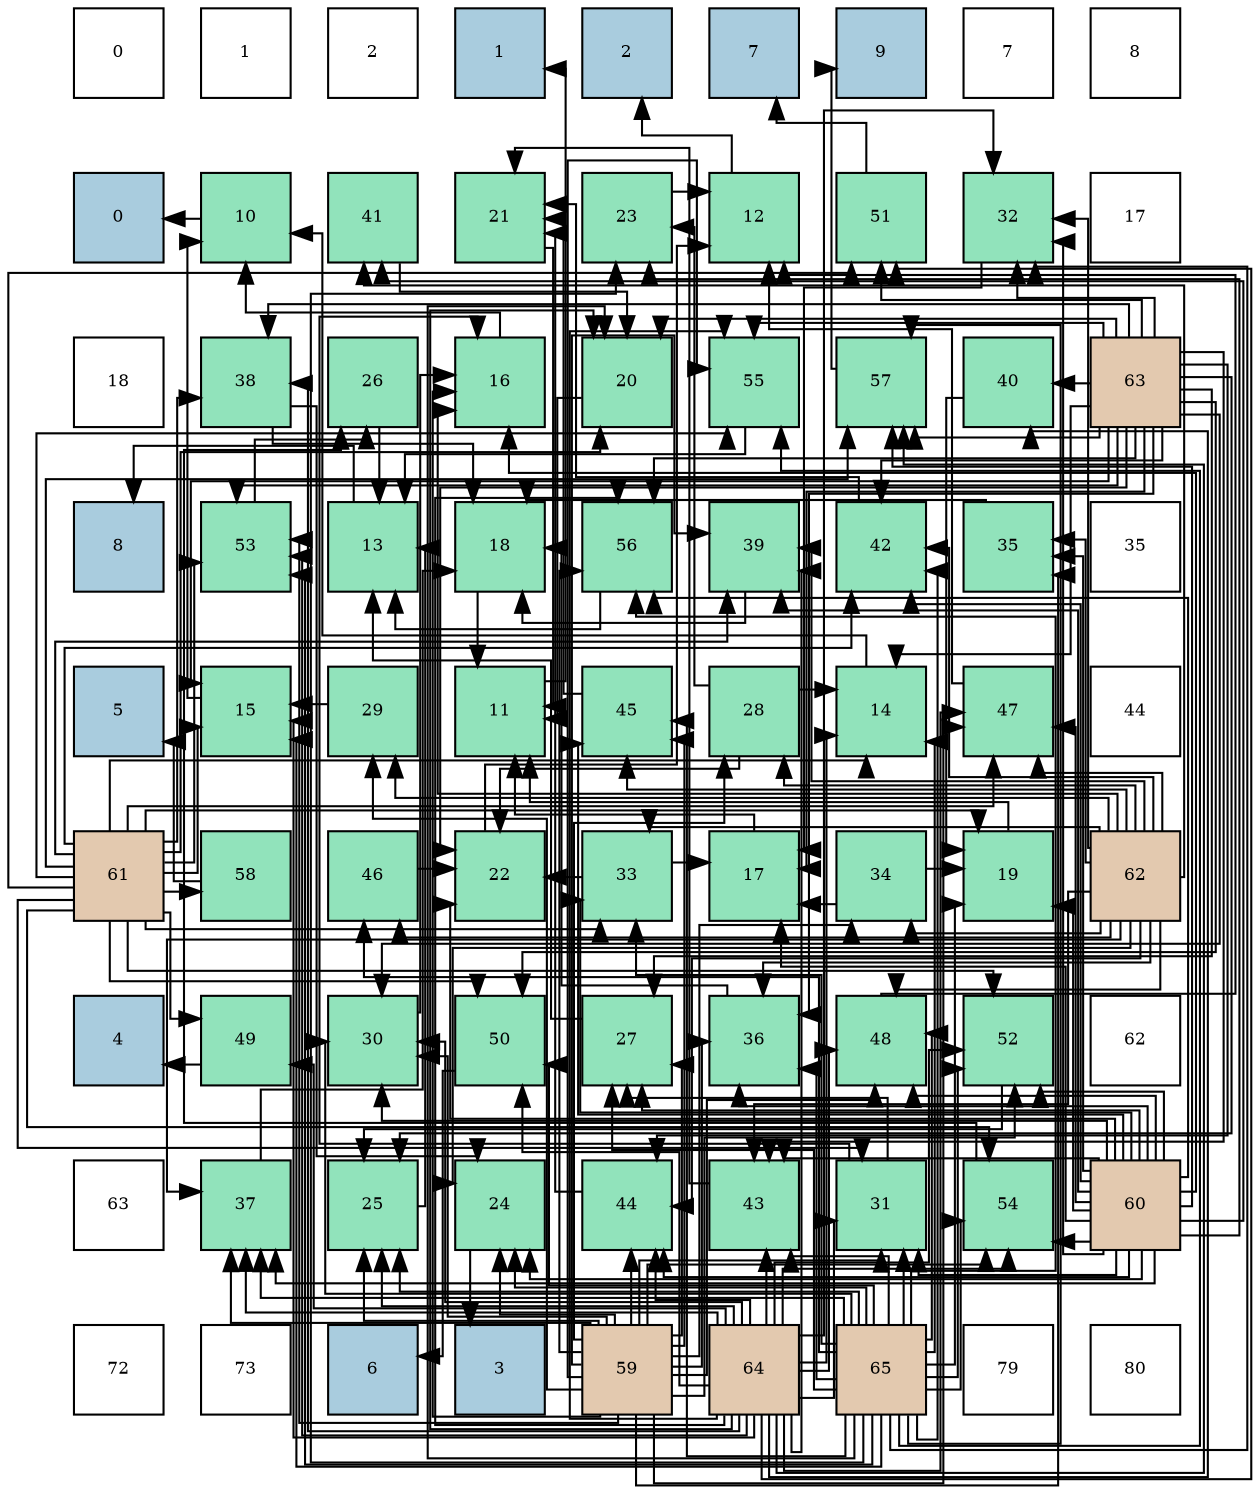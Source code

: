 digraph layout{
 rankdir=TB;
 splines=ortho;
 node [style=filled shape=square fixedsize=true width=0.6];
0[label="0", fontsize=8, fillcolor="#ffffff"];
1[label="1", fontsize=8, fillcolor="#ffffff"];
2[label="2", fontsize=8, fillcolor="#ffffff"];
3[label="1", fontsize=8, fillcolor="#a9ccde"];
4[label="2", fontsize=8, fillcolor="#a9ccde"];
5[label="7", fontsize=8, fillcolor="#a9ccde"];
6[label="9", fontsize=8, fillcolor="#a9ccde"];
7[label="7", fontsize=8, fillcolor="#ffffff"];
8[label="8", fontsize=8, fillcolor="#ffffff"];
9[label="0", fontsize=8, fillcolor="#a9ccde"];
10[label="10", fontsize=8, fillcolor="#91e3bb"];
11[label="41", fontsize=8, fillcolor="#91e3bb"];
12[label="21", fontsize=8, fillcolor="#91e3bb"];
13[label="23", fontsize=8, fillcolor="#91e3bb"];
14[label="12", fontsize=8, fillcolor="#91e3bb"];
15[label="51", fontsize=8, fillcolor="#91e3bb"];
16[label="32", fontsize=8, fillcolor="#91e3bb"];
17[label="17", fontsize=8, fillcolor="#ffffff"];
18[label="18", fontsize=8, fillcolor="#ffffff"];
19[label="38", fontsize=8, fillcolor="#91e3bb"];
20[label="26", fontsize=8, fillcolor="#91e3bb"];
21[label="16", fontsize=8, fillcolor="#91e3bb"];
22[label="20", fontsize=8, fillcolor="#91e3bb"];
23[label="55", fontsize=8, fillcolor="#91e3bb"];
24[label="57", fontsize=8, fillcolor="#91e3bb"];
25[label="40", fontsize=8, fillcolor="#91e3bb"];
26[label="63", fontsize=8, fillcolor="#e3c9af"];
27[label="8", fontsize=8, fillcolor="#a9ccde"];
28[label="53", fontsize=8, fillcolor="#91e3bb"];
29[label="13", fontsize=8, fillcolor="#91e3bb"];
30[label="18", fontsize=8, fillcolor="#91e3bb"];
31[label="56", fontsize=8, fillcolor="#91e3bb"];
32[label="39", fontsize=8, fillcolor="#91e3bb"];
33[label="42", fontsize=8, fillcolor="#91e3bb"];
34[label="35", fontsize=8, fillcolor="#91e3bb"];
35[label="35", fontsize=8, fillcolor="#ffffff"];
36[label="5", fontsize=8, fillcolor="#a9ccde"];
37[label="15", fontsize=8, fillcolor="#91e3bb"];
38[label="29", fontsize=8, fillcolor="#91e3bb"];
39[label="11", fontsize=8, fillcolor="#91e3bb"];
40[label="45", fontsize=8, fillcolor="#91e3bb"];
41[label="28", fontsize=8, fillcolor="#91e3bb"];
42[label="14", fontsize=8, fillcolor="#91e3bb"];
43[label="47", fontsize=8, fillcolor="#91e3bb"];
44[label="44", fontsize=8, fillcolor="#ffffff"];
45[label="61", fontsize=8, fillcolor="#e3c9af"];
46[label="58", fontsize=8, fillcolor="#91e3bb"];
47[label="46", fontsize=8, fillcolor="#91e3bb"];
48[label="22", fontsize=8, fillcolor="#91e3bb"];
49[label="33", fontsize=8, fillcolor="#91e3bb"];
50[label="17", fontsize=8, fillcolor="#91e3bb"];
51[label="34", fontsize=8, fillcolor="#91e3bb"];
52[label="19", fontsize=8, fillcolor="#91e3bb"];
53[label="62", fontsize=8, fillcolor="#e3c9af"];
54[label="4", fontsize=8, fillcolor="#a9ccde"];
55[label="49", fontsize=8, fillcolor="#91e3bb"];
56[label="30", fontsize=8, fillcolor="#91e3bb"];
57[label="50", fontsize=8, fillcolor="#91e3bb"];
58[label="27", fontsize=8, fillcolor="#91e3bb"];
59[label="36", fontsize=8, fillcolor="#91e3bb"];
60[label="48", fontsize=8, fillcolor="#91e3bb"];
61[label="52", fontsize=8, fillcolor="#91e3bb"];
62[label="62", fontsize=8, fillcolor="#ffffff"];
63[label="63", fontsize=8, fillcolor="#ffffff"];
64[label="37", fontsize=8, fillcolor="#91e3bb"];
65[label="25", fontsize=8, fillcolor="#91e3bb"];
66[label="24", fontsize=8, fillcolor="#91e3bb"];
67[label="44", fontsize=8, fillcolor="#91e3bb"];
68[label="43", fontsize=8, fillcolor="#91e3bb"];
69[label="31", fontsize=8, fillcolor="#91e3bb"];
70[label="54", fontsize=8, fillcolor="#91e3bb"];
71[label="60", fontsize=8, fillcolor="#e3c9af"];
72[label="72", fontsize=8, fillcolor="#ffffff"];
73[label="73", fontsize=8, fillcolor="#ffffff"];
74[label="6", fontsize=8, fillcolor="#a9ccde"];
75[label="3", fontsize=8, fillcolor="#a9ccde"];
76[label="59", fontsize=8, fillcolor="#e3c9af"];
77[label="64", fontsize=8, fillcolor="#e3c9af"];
78[label="65", fontsize=8, fillcolor="#e3c9af"];
79[label="79", fontsize=8, fillcolor="#ffffff"];
80[label="80", fontsize=8, fillcolor="#ffffff"];
edge [constraint=false, style=vis];10 -> 9;
39 -> 3;
14 -> 4;
29 -> 27;
42 -> 10;
37 -> 10;
21 -> 10;
50 -> 39;
30 -> 39;
52 -> 39;
22 -> 39;
12 -> 39;
48 -> 14;
13 -> 14;
66 -> 75;
65 -> 29;
20 -> 29;
58 -> 29;
41 -> 42;
41 -> 48;
41 -> 13;
38 -> 37;
56 -> 21;
69 -> 21;
69 -> 58;
16 -> 50;
49 -> 50;
49 -> 48;
51 -> 50;
51 -> 52;
34 -> 30;
59 -> 30;
64 -> 30;
19 -> 30;
19 -> 66;
32 -> 30;
25 -> 52;
11 -> 22;
33 -> 12;
68 -> 12;
67 -> 12;
40 -> 12;
47 -> 48;
43 -> 14;
60 -> 14;
55 -> 54;
57 -> 74;
15 -> 5;
61 -> 65;
28 -> 20;
70 -> 20;
23 -> 29;
31 -> 29;
24 -> 6;
46 -> 36;
76 -> 21;
76 -> 66;
76 -> 65;
76 -> 58;
76 -> 41;
76 -> 38;
76 -> 56;
76 -> 69;
76 -> 51;
76 -> 34;
76 -> 59;
76 -> 64;
76 -> 32;
76 -> 67;
76 -> 40;
76 -> 43;
76 -> 60;
76 -> 61;
76 -> 28;
76 -> 70;
76 -> 23;
76 -> 31;
71 -> 21;
71 -> 50;
71 -> 52;
71 -> 48;
71 -> 13;
71 -> 66;
71 -> 58;
71 -> 56;
71 -> 69;
71 -> 16;
71 -> 49;
71 -> 34;
71 -> 59;
71 -> 64;
71 -> 32;
71 -> 11;
71 -> 33;
71 -> 68;
71 -> 67;
71 -> 40;
71 -> 43;
71 -> 60;
71 -> 61;
71 -> 70;
71 -> 31;
71 -> 24;
45 -> 42;
45 -> 37;
45 -> 52;
45 -> 22;
45 -> 69;
45 -> 49;
45 -> 19;
45 -> 32;
45 -> 33;
45 -> 43;
45 -> 55;
45 -> 57;
45 -> 15;
45 -> 61;
45 -> 28;
45 -> 70;
45 -> 23;
45 -> 24;
45 -> 46;
53 -> 21;
53 -> 66;
53 -> 41;
53 -> 38;
53 -> 16;
53 -> 49;
53 -> 51;
53 -> 34;
53 -> 59;
53 -> 64;
53 -> 32;
53 -> 11;
53 -> 33;
53 -> 68;
53 -> 67;
53 -> 40;
53 -> 47;
53 -> 43;
53 -> 60;
26 -> 42;
26 -> 37;
26 -> 50;
26 -> 22;
26 -> 48;
26 -> 65;
26 -> 58;
26 -> 56;
26 -> 16;
26 -> 59;
26 -> 19;
26 -> 25;
26 -> 33;
26 -> 68;
26 -> 67;
26 -> 57;
26 -> 15;
26 -> 28;
26 -> 23;
26 -> 31;
26 -> 24;
77 -> 42;
77 -> 37;
77 -> 22;
77 -> 65;
77 -> 56;
77 -> 69;
77 -> 16;
77 -> 64;
77 -> 19;
77 -> 32;
77 -> 25;
77 -> 68;
77 -> 67;
77 -> 43;
77 -> 60;
77 -> 55;
77 -> 57;
77 -> 15;
77 -> 61;
77 -> 28;
77 -> 70;
77 -> 23;
77 -> 31;
77 -> 24;
78 -> 42;
78 -> 37;
78 -> 52;
78 -> 22;
78 -> 13;
78 -> 66;
78 -> 65;
78 -> 58;
78 -> 56;
78 -> 69;
78 -> 16;
78 -> 49;
78 -> 59;
78 -> 64;
78 -> 33;
78 -> 68;
78 -> 40;
78 -> 47;
78 -> 60;
78 -> 57;
78 -> 61;
78 -> 28;
78 -> 70;
78 -> 23;
78 -> 31;
78 -> 24;
edge [constraint=true, style=invis];
0 -> 9 -> 18 -> 27 -> 36 -> 45 -> 54 -> 63 -> 72;
1 -> 10 -> 19 -> 28 -> 37 -> 46 -> 55 -> 64 -> 73;
2 -> 11 -> 20 -> 29 -> 38 -> 47 -> 56 -> 65 -> 74;
3 -> 12 -> 21 -> 30 -> 39 -> 48 -> 57 -> 66 -> 75;
4 -> 13 -> 22 -> 31 -> 40 -> 49 -> 58 -> 67 -> 76;
5 -> 14 -> 23 -> 32 -> 41 -> 50 -> 59 -> 68 -> 77;
6 -> 15 -> 24 -> 33 -> 42 -> 51 -> 60 -> 69 -> 78;
7 -> 16 -> 25 -> 34 -> 43 -> 52 -> 61 -> 70 -> 79;
8 -> 17 -> 26 -> 35 -> 44 -> 53 -> 62 -> 71 -> 80;
rank = same {0 -> 1 -> 2 -> 3 -> 4 -> 5 -> 6 -> 7 -> 8};
rank = same {9 -> 10 -> 11 -> 12 -> 13 -> 14 -> 15 -> 16 -> 17};
rank = same {18 -> 19 -> 20 -> 21 -> 22 -> 23 -> 24 -> 25 -> 26};
rank = same {27 -> 28 -> 29 -> 30 -> 31 -> 32 -> 33 -> 34 -> 35};
rank = same {36 -> 37 -> 38 -> 39 -> 40 -> 41 -> 42 -> 43 -> 44};
rank = same {45 -> 46 -> 47 -> 48 -> 49 -> 50 -> 51 -> 52 -> 53};
rank = same {54 -> 55 -> 56 -> 57 -> 58 -> 59 -> 60 -> 61 -> 62};
rank = same {63 -> 64 -> 65 -> 66 -> 67 -> 68 -> 69 -> 70 -> 71};
rank = same {72 -> 73 -> 74 -> 75 -> 76 -> 77 -> 78 -> 79 -> 80};
}